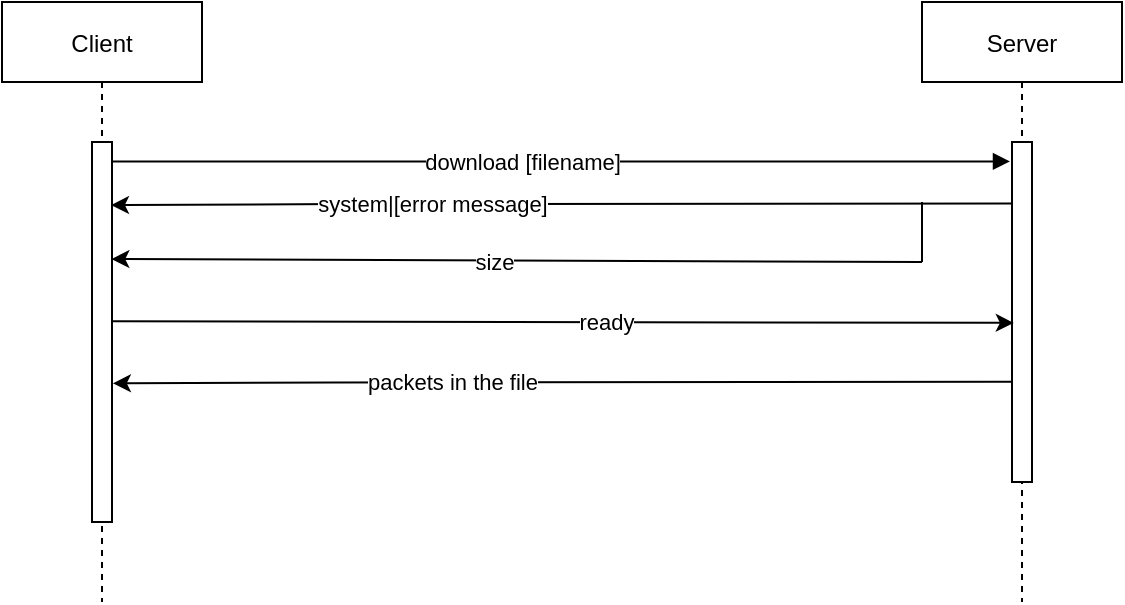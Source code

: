 <mxfile version="20.0.4" type="device"><diagram id="kgpKYQtTHZ0yAKxKKP6v" name="Page-1"><mxGraphModel dx="641" dy="398" grid="1" gridSize="10" guides="1" tooltips="1" connect="1" arrows="1" fold="1" page="1" pageScale="1" pageWidth="850" pageHeight="1100" math="0" shadow="0"><root><mxCell id="0"/><mxCell id="1" parent="0"/><mxCell id="oNYIeaMNzK_3bvh0p6A1-1" value="Client" style="shape=umlLifeline;perimeter=lifelinePerimeter;container=1;collapsible=0;recursiveResize=0;rounded=0;shadow=0;strokeWidth=1;" vertex="1" parent="1"><mxGeometry x="80" y="80" width="100" height="300" as="geometry"/></mxCell><mxCell id="oNYIeaMNzK_3bvh0p6A1-2" value="" style="points=[];perimeter=orthogonalPerimeter;rounded=0;shadow=0;strokeWidth=1;" vertex="1" parent="oNYIeaMNzK_3bvh0p6A1-1"><mxGeometry x="45" y="70" width="10" height="190" as="geometry"/></mxCell><mxCell id="oNYIeaMNzK_3bvh0p6A1-3" value="Server" style="shape=umlLifeline;perimeter=lifelinePerimeter;container=1;collapsible=0;recursiveResize=0;rounded=0;shadow=0;strokeWidth=1;" vertex="1" parent="1"><mxGeometry x="540" y="80" width="100" height="300" as="geometry"/></mxCell><mxCell id="oNYIeaMNzK_3bvh0p6A1-4" value="" style="points=[];perimeter=orthogonalPerimeter;rounded=0;shadow=0;strokeWidth=1;" vertex="1" parent="oNYIeaMNzK_3bvh0p6A1-3"><mxGeometry x="45" y="70" width="10" height="170" as="geometry"/></mxCell><mxCell id="oNYIeaMNzK_3bvh0p6A1-5" value="" style="endArrow=none;html=1;rounded=0;" edge="1" parent="oNYIeaMNzK_3bvh0p6A1-3"><mxGeometry width="50" height="50" relative="1" as="geometry"><mxPoint y="130" as="sourcePoint"/><mxPoint y="100" as="targetPoint"/></mxGeometry></mxCell><mxCell id="oNYIeaMNzK_3bvh0p6A1-6" value="" style="verticalAlign=bottom;endArrow=block;entryX=-0.1;entryY=0.057;shadow=0;strokeWidth=1;entryDx=0;entryDy=0;entryPerimeter=0;" edge="1" parent="1" source="oNYIeaMNzK_3bvh0p6A1-2" target="oNYIeaMNzK_3bvh0p6A1-4"><mxGeometry y="20" relative="1" as="geometry"><mxPoint x="275" y="160" as="sourcePoint"/><mxPoint as="offset"/></mxGeometry></mxCell><mxCell id="oNYIeaMNzK_3bvh0p6A1-7" value="download [filename]" style="edgeLabel;html=1;align=center;verticalAlign=middle;resizable=0;points=[];" vertex="1" connectable="0" parent="oNYIeaMNzK_3bvh0p6A1-6"><mxGeometry x="-0.18" y="-1" relative="1" as="geometry"><mxPoint x="21" y="-1" as="offset"/></mxGeometry></mxCell><mxCell id="oNYIeaMNzK_3bvh0p6A1-8" value="" style="endArrow=classic;html=1;rounded=0;exitX=0.052;exitY=0.181;exitDx=0;exitDy=0;exitPerimeter=0;entryX=0.948;entryY=0.166;entryDx=0;entryDy=0;entryPerimeter=0;" edge="1" parent="1" source="oNYIeaMNzK_3bvh0p6A1-4" target="oNYIeaMNzK_3bvh0p6A1-2"><mxGeometry width="50" height="50" relative="1" as="geometry"><mxPoint x="240" y="230" as="sourcePoint"/><mxPoint x="180" y="181" as="targetPoint"/><Array as="points"><mxPoint x="250" y="181"/></Array></mxGeometry></mxCell><mxCell id="oNYIeaMNzK_3bvh0p6A1-9" value="system|[error message]" style="edgeLabel;html=1;align=center;verticalAlign=middle;resizable=0;points=[];" vertex="1" connectable="0" parent="oNYIeaMNzK_3bvh0p6A1-8"><mxGeometry x="0.41" relative="1" as="geometry"><mxPoint x="27" as="offset"/></mxGeometry></mxCell><mxCell id="oNYIeaMNzK_3bvh0p6A1-10" value="" style="endArrow=classic;html=1;rounded=0;entryX=0.967;entryY=0.308;entryDx=0;entryDy=0;entryPerimeter=0;" edge="1" parent="1" target="oNYIeaMNzK_3bvh0p6A1-2"><mxGeometry width="50" height="50" relative="1" as="geometry"><mxPoint x="540" y="210" as="sourcePoint"/><mxPoint x="180" y="200" as="targetPoint"/><Array as="points"/></mxGeometry></mxCell><mxCell id="oNYIeaMNzK_3bvh0p6A1-11" value="size" style="edgeLabel;html=1;align=center;verticalAlign=middle;resizable=0;points=[];" vertex="1" connectable="0" parent="oNYIeaMNzK_3bvh0p6A1-10"><mxGeometry x="0.124" y="1" relative="1" as="geometry"><mxPoint x="14" as="offset"/></mxGeometry></mxCell><mxCell id="oNYIeaMNzK_3bvh0p6A1-12" value="" style="endArrow=classic;html=1;rounded=0;exitX=1.043;exitY=0.472;exitDx=0;exitDy=0;exitPerimeter=0;entryX=0.09;entryY=0.532;entryDx=0;entryDy=0;entryPerimeter=0;" edge="1" parent="1" source="oNYIeaMNzK_3bvh0p6A1-2" target="oNYIeaMNzK_3bvh0p6A1-4"><mxGeometry width="50" height="50" relative="1" as="geometry"><mxPoint x="310" y="219" as="sourcePoint"/><mxPoint x="124.67" y="218.52" as="targetPoint"/><Array as="points"/></mxGeometry></mxCell><mxCell id="oNYIeaMNzK_3bvh0p6A1-13" value="ready" style="edgeLabel;html=1;align=center;verticalAlign=middle;resizable=0;points=[];" vertex="1" connectable="0" parent="oNYIeaMNzK_3bvh0p6A1-12"><mxGeometry x="0.124" y="1" relative="1" as="geometry"><mxPoint x="-7" y="1" as="offset"/></mxGeometry></mxCell><mxCell id="oNYIeaMNzK_3bvh0p6A1-14" value="" style="endArrow=classic;html=1;rounded=0;exitX=-0.024;exitY=0.705;exitDx=0;exitDy=0;exitPerimeter=0;entryX=1.043;entryY=0.635;entryDx=0;entryDy=0;entryPerimeter=0;" edge="1" parent="1" source="oNYIeaMNzK_3bvh0p6A1-4" target="oNYIeaMNzK_3bvh0p6A1-2"><mxGeometry width="50" height="50" relative="1" as="geometry"><mxPoint x="341.04" y="270" as="sourcePoint"/><mxPoint x="110.0" y="270.77" as="targetPoint"/><Array as="points"><mxPoint x="245.52" y="270.23"/></Array></mxGeometry></mxCell><mxCell id="oNYIeaMNzK_3bvh0p6A1-15" value="packets in the file" style="edgeLabel;html=1;align=center;verticalAlign=middle;resizable=0;points=[];" vertex="1" connectable="0" parent="oNYIeaMNzK_3bvh0p6A1-14"><mxGeometry x="0.41" relative="1" as="geometry"><mxPoint x="37" as="offset"/></mxGeometry></mxCell></root></mxGraphModel></diagram></mxfile>